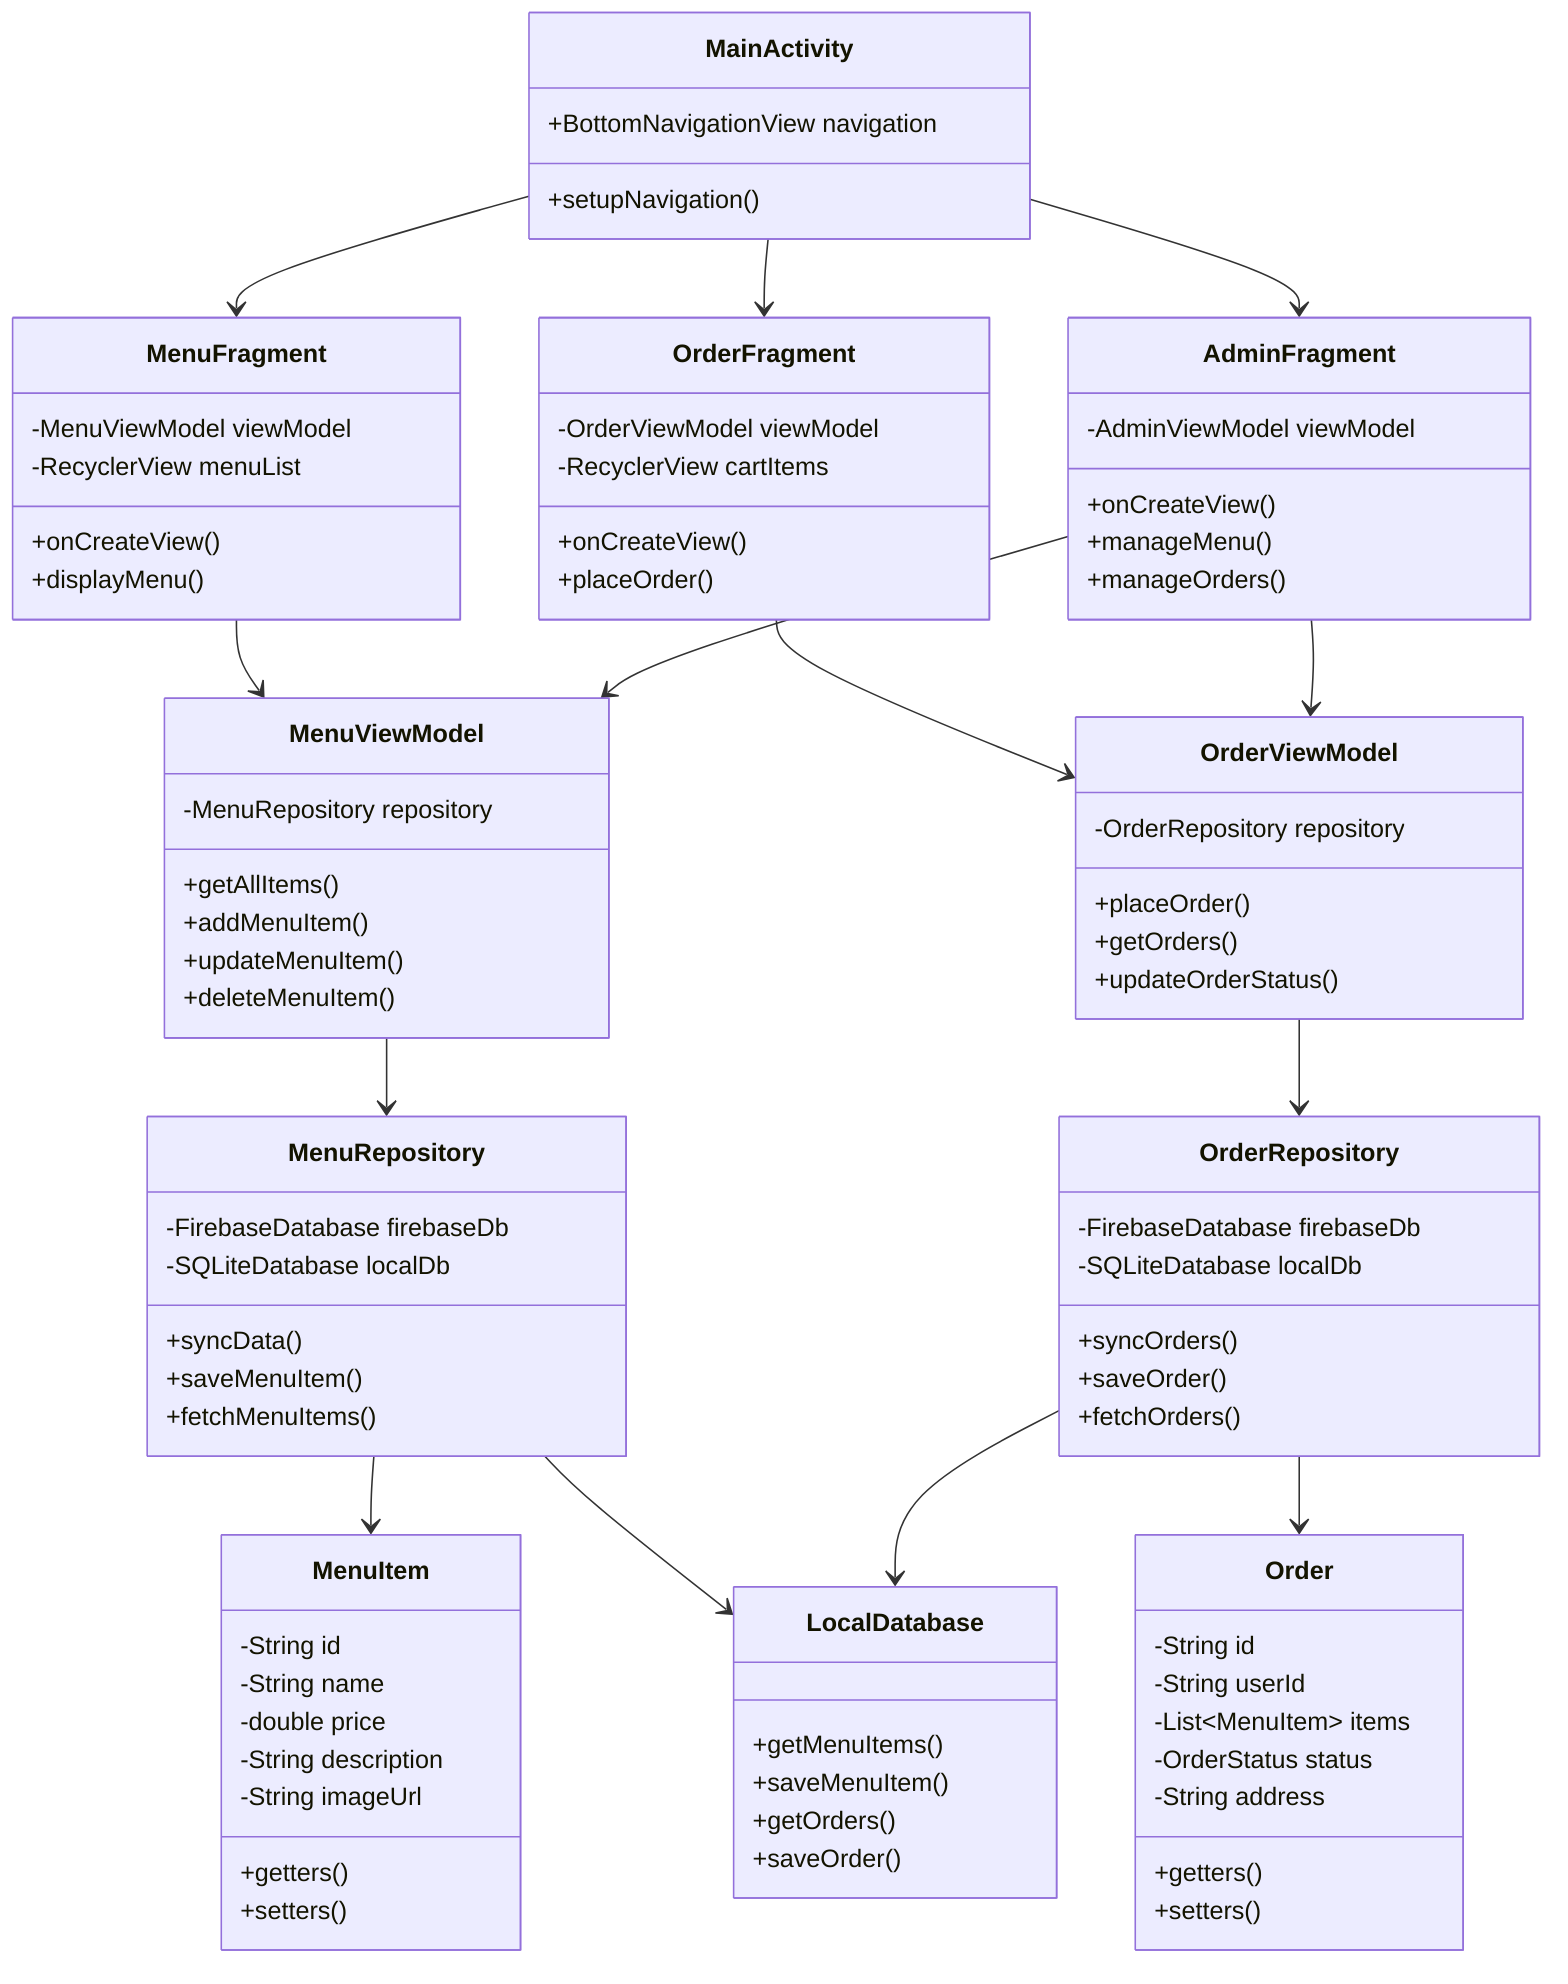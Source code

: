 classDiagram
    class MainActivity {
        +BottomNavigationView navigation
        +setupNavigation()
    }

    class MenuFragment {
        -MenuViewModel viewModel
        -RecyclerView menuList
        +onCreateView()
        +displayMenu()
    }

    class OrderFragment {
        -OrderViewModel viewModel
        -RecyclerView cartItems
        +onCreateView()
        +placeOrder()
    }

    class AdminFragment {
        -AdminViewModel viewModel
        +onCreateView()
        +manageMenu()
        +manageOrders()
    }

    class MenuViewModel {
        -MenuRepository repository
        +getAllItems()
        +addMenuItem()
        +updateMenuItem()
        +deleteMenuItem()
    }

    class OrderViewModel {
        -OrderRepository repository
        +placeOrder()
        +getOrders()
        +updateOrderStatus()
    }

    class MenuItem {
        -String id
        -String name
        -double price
        -String description
        -String imageUrl
        +getters()
        +setters()
    }

    class Order {
        -String id
        -String userId
        -List~MenuItem~ items
        -OrderStatus status
        -String address
        +getters()
        +setters()
    }

    class MenuRepository {
        -FirebaseDatabase firebaseDb
        -SQLiteDatabase localDb
        +syncData()
        +saveMenuItem()
        +fetchMenuItems()
    }

    class OrderRepository {
        -FirebaseDatabase firebaseDb
        -SQLiteDatabase localDb
        +syncOrders()
        +saveOrder()
        +fetchOrders()
    }

    class LocalDatabase {
        +getMenuItems()
        +saveMenuItem()
        +getOrders()
        +saveOrder()
    }

    MainActivity --> MenuFragment
    MainActivity --> OrderFragment
    MainActivity --> AdminFragment
    MenuFragment --> MenuViewModel
    OrderFragment --> OrderViewModel
    AdminFragment --> MenuViewModel
    AdminFragment --> OrderViewModel
    MenuViewModel --> MenuRepository
    OrderViewModel --> OrderRepository
    MenuRepository --> MenuItem
    OrderRepository --> Order
    MenuRepository --> LocalDatabase
    OrderRepository --> LocalDatabase